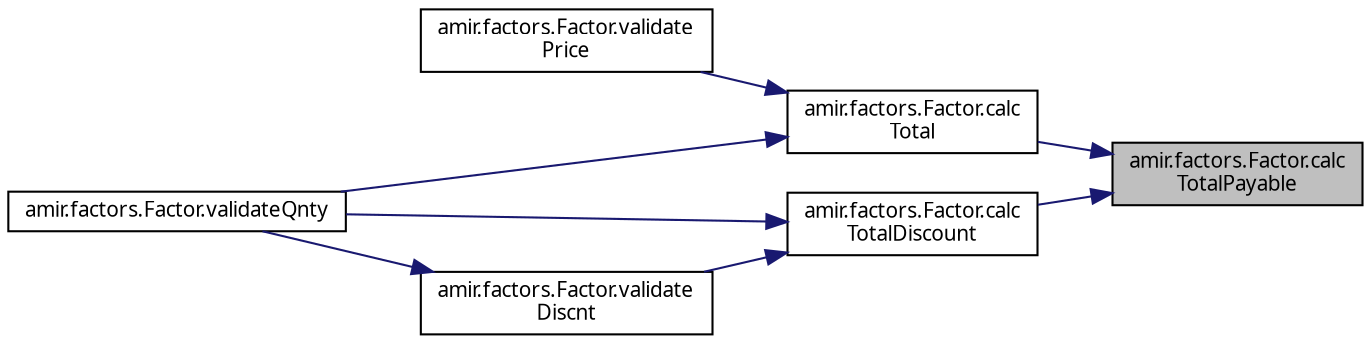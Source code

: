 digraph "amir.factors.Factor.calcTotalPayable"
{
 // LATEX_PDF_SIZE
  edge [fontname="FreeSans.ttf",fontsize="10",labelfontname="FreeSans.ttf",labelfontsize="10"];
  node [fontname="FreeSans.ttf",fontsize="10",shape=record];
  rankdir="RL";
  Node1 [label="amir.factors.Factor.calc\lTotalPayable",height=0.2,width=0.4,color="black", fillcolor="grey75", style="filled", fontcolor="black",tooltip=" "];
  Node1 -> Node2 [dir="back",color="midnightblue",fontsize="10",style="solid",fontname="FreeSans.ttf"];
  Node2 [label="amir.factors.Factor.calc\lTotal",height=0.2,width=0.4,color="black", fillcolor="white", style="filled",URL="$classamir_1_1factors_1_1_factor.html#a5cc2b152094949e8fb28e1e37fe8f29a",tooltip=" "];
  Node2 -> Node3 [dir="back",color="midnightblue",fontsize="10",style="solid",fontname="FreeSans.ttf"];
  Node3 [label="amir.factors.Factor.validate\lPrice",height=0.2,width=0.4,color="black", fillcolor="white", style="filled",URL="$classamir_1_1factors_1_1_factor.html#a4914b7cbddd550dcd8fef6e03ed2ed0b",tooltip=" "];
  Node2 -> Node4 [dir="back",color="midnightblue",fontsize="10",style="solid",fontname="FreeSans.ttf"];
  Node4 [label="amir.factors.Factor.validateQnty",height=0.2,width=0.4,color="black", fillcolor="white", style="filled",URL="$classamir_1_1factors_1_1_factor.html#a24a62a470e1a5a83857ac42a7f7b97d1",tooltip=" "];
  Node1 -> Node5 [dir="back",color="midnightblue",fontsize="10",style="solid",fontname="FreeSans.ttf"];
  Node5 [label="amir.factors.Factor.calc\lTotalDiscount",height=0.2,width=0.4,color="black", fillcolor="white", style="filled",URL="$classamir_1_1factors_1_1_factor.html#a8258620c8b4e57864f308004432a650f",tooltip=" "];
  Node5 -> Node6 [dir="back",color="midnightblue",fontsize="10",style="solid",fontname="FreeSans.ttf"];
  Node6 [label="amir.factors.Factor.validate\lDiscnt",height=0.2,width=0.4,color="black", fillcolor="white", style="filled",URL="$classamir_1_1factors_1_1_factor.html#ac91daed83a08627a3efdcebd486d7c53",tooltip=" "];
  Node6 -> Node4 [dir="back",color="midnightblue",fontsize="10",style="solid",fontname="FreeSans.ttf"];
  Node5 -> Node4 [dir="back",color="midnightblue",fontsize="10",style="solid",fontname="FreeSans.ttf"];
}
